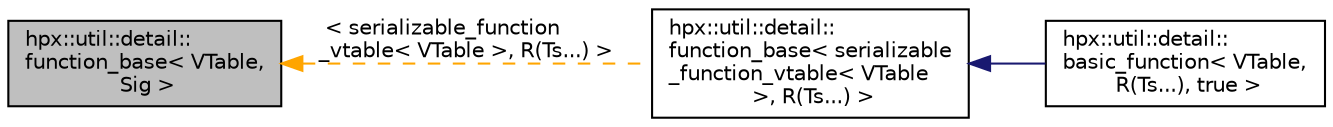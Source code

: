 digraph "hpx::util::detail::function_base&lt; VTable, Sig &gt;"
{
  edge [fontname="Helvetica",fontsize="10",labelfontname="Helvetica",labelfontsize="10"];
  node [fontname="Helvetica",fontsize="10",shape=record];
  rankdir="LR";
  Node0 [label="hpx::util::detail::\lfunction_base\< VTable,\l Sig \>",height=0.2,width=0.4,color="black", fillcolor="grey75", style="filled", fontcolor="black"];
  Node0 -> Node1 [dir="back",color="orange",fontsize="10",style="dashed",label=" \< serializable_function\l_vtable\< VTable \>, R(Ts...) \>" ,fontname="Helvetica"];
  Node1 [label="hpx::util::detail::\lfunction_base\< serializable\l_function_vtable\< VTable\l \>, R(Ts...) \>",height=0.2,width=0.4,color="black", fillcolor="white", style="filled",URL="$dc/d34/classhpx_1_1util_1_1detail_1_1function__base.html"];
  Node1 -> Node2 [dir="back",color="midnightblue",fontsize="10",style="solid",fontname="Helvetica"];
  Node2 [label="hpx::util::detail::\lbasic_function\< VTable,\l R(Ts...), true \>",height=0.2,width=0.4,color="black", fillcolor="white", style="filled",URL="$d5/d59/classhpx_1_1util_1_1detail_1_1basic__function_3_01_v_table_00_01_r_07_ts_8_8_8_08_00_01true_01_4.html"];
}
